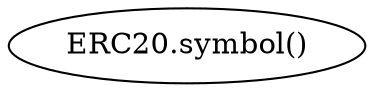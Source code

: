 digraph "" {
	graph [bb="0,0,153.51,36"];
	node [label="\N"];
	"ERC20.symbol()"	 [height=0.5,
		pos="76.754,18",
		width=2.1321];
}
